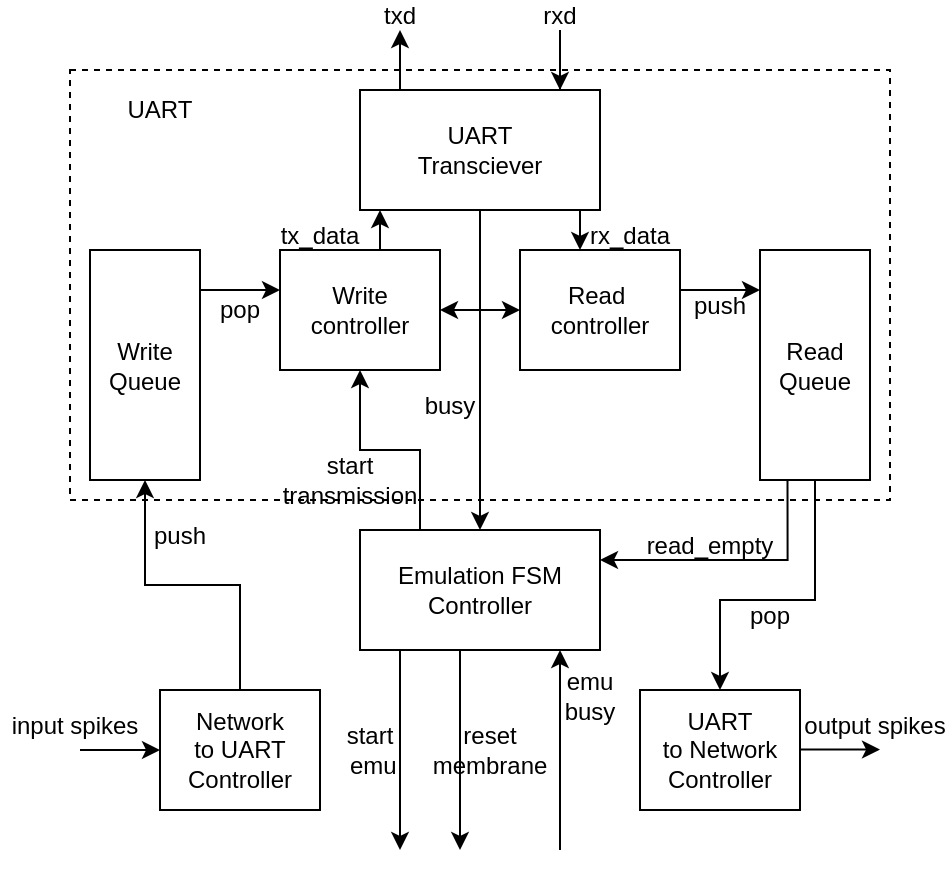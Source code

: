 <mxfile version="26.1.1">
  <diagram name="Page-1" id="N-66JhWDivGD9RfXSekK">
    <mxGraphModel dx="819" dy="453" grid="1" gridSize="5" guides="1" tooltips="1" connect="1" arrows="1" fold="1" page="1" pageScale="1" pageWidth="850" pageHeight="1100" math="0" shadow="0">
      <root>
        <mxCell id="0" />
        <mxCell id="1" parent="0" />
        <mxCell id="RRzIoH8kN4mmtfsmMlXw-22" style="edgeStyle=orthogonalEdgeStyle;rounded=0;orthogonalLoop=1;jettySize=auto;html=1;exitX=0.5;exitY=1;exitDx=0;exitDy=0;entryX=0.5;entryY=0;entryDx=0;entryDy=0;" edge="1" parent="1" source="RRzIoH8kN4mmtfsmMlXw-1" target="RRzIoH8kN4mmtfsmMlXw-19">
          <mxGeometry relative="1" as="geometry" />
        </mxCell>
        <mxCell id="RRzIoH8kN4mmtfsmMlXw-23" style="edgeStyle=orthogonalEdgeStyle;rounded=0;orthogonalLoop=1;jettySize=auto;html=1;exitX=0.5;exitY=1;exitDx=0;exitDy=0;entryX=1;entryY=0.5;entryDx=0;entryDy=0;" edge="1" parent="1" source="RRzIoH8kN4mmtfsmMlXw-1" target="RRzIoH8kN4mmtfsmMlXw-3">
          <mxGeometry relative="1" as="geometry" />
        </mxCell>
        <mxCell id="RRzIoH8kN4mmtfsmMlXw-24" style="edgeStyle=orthogonalEdgeStyle;rounded=0;orthogonalLoop=1;jettySize=auto;html=1;exitX=0.5;exitY=1;exitDx=0;exitDy=0;entryX=0;entryY=0.5;entryDx=0;entryDy=0;" edge="1" parent="1" source="RRzIoH8kN4mmtfsmMlXw-1" target="RRzIoH8kN4mmtfsmMlXw-2">
          <mxGeometry relative="1" as="geometry" />
        </mxCell>
        <mxCell id="RRzIoH8kN4mmtfsmMlXw-1" value="&lt;div&gt;UART&lt;/div&gt;&lt;div&gt;Transciever&lt;/div&gt;" style="rounded=0;whiteSpace=wrap;html=1;" vertex="1" parent="1">
          <mxGeometry x="340" y="260" width="120" height="60" as="geometry" />
        </mxCell>
        <mxCell id="RRzIoH8kN4mmtfsmMlXw-2" value="&lt;div&gt;Read&amp;nbsp;&lt;/div&gt;&lt;div&gt;controller&lt;/div&gt;" style="rounded=0;whiteSpace=wrap;html=1;" vertex="1" parent="1">
          <mxGeometry x="420" y="340" width="80" height="60" as="geometry" />
        </mxCell>
        <mxCell id="RRzIoH8kN4mmtfsmMlXw-3" value="&lt;div&gt;Write&lt;/div&gt;&lt;div&gt;controller&lt;/div&gt;" style="rounded=0;whiteSpace=wrap;html=1;" vertex="1" parent="1">
          <mxGeometry x="300" y="340" width="80" height="60" as="geometry" />
        </mxCell>
        <mxCell id="RRzIoH8kN4mmtfsmMlXw-20" style="edgeStyle=orthogonalEdgeStyle;rounded=0;orthogonalLoop=1;jettySize=auto;html=1;exitX=0.25;exitY=1;exitDx=0;exitDy=0;entryX=1;entryY=0.25;entryDx=0;entryDy=0;" edge="1" parent="1" source="RRzIoH8kN4mmtfsmMlXw-4" target="RRzIoH8kN4mmtfsmMlXw-19">
          <mxGeometry relative="1" as="geometry" />
        </mxCell>
        <mxCell id="RRzIoH8kN4mmtfsmMlXw-33" style="edgeStyle=orthogonalEdgeStyle;rounded=0;orthogonalLoop=1;jettySize=auto;html=1;exitX=0.5;exitY=1;exitDx=0;exitDy=0;entryX=0.5;entryY=0;entryDx=0;entryDy=0;" edge="1" parent="1" source="RRzIoH8kN4mmtfsmMlXw-4" target="RRzIoH8kN4mmtfsmMlXw-32">
          <mxGeometry relative="1" as="geometry">
            <Array as="points">
              <mxPoint x="568" y="515" />
              <mxPoint x="520" y="515" />
            </Array>
          </mxGeometry>
        </mxCell>
        <mxCell id="RRzIoH8kN4mmtfsmMlXw-4" value="&lt;div&gt;Read&lt;/div&gt;&lt;div&gt;Queue&lt;/div&gt;" style="rounded=0;whiteSpace=wrap;html=1;" vertex="1" parent="1">
          <mxGeometry x="540" y="340" width="55" height="115" as="geometry" />
        </mxCell>
        <mxCell id="RRzIoH8kN4mmtfsmMlXw-6" value="Write&lt;div&gt;Queue&lt;/div&gt;" style="rounded=0;whiteSpace=wrap;html=1;" vertex="1" parent="1">
          <mxGeometry x="205" y="340" width="55" height="115" as="geometry" />
        </mxCell>
        <mxCell id="RRzIoH8kN4mmtfsmMlXw-8" value="" style="endArrow=classic;html=1;rounded=0;" edge="1" parent="1">
          <mxGeometry width="50" height="50" relative="1" as="geometry">
            <mxPoint x="260" y="360" as="sourcePoint" />
            <mxPoint x="300" y="360" as="targetPoint" />
          </mxGeometry>
        </mxCell>
        <mxCell id="RRzIoH8kN4mmtfsmMlXw-9" value="pop" style="text;html=1;align=center;verticalAlign=middle;whiteSpace=wrap;rounded=0;" vertex="1" parent="1">
          <mxGeometry x="265" y="362.5" width="30" height="15" as="geometry" />
        </mxCell>
        <mxCell id="RRzIoH8kN4mmtfsmMlXw-10" value="" style="endArrow=classic;html=1;rounded=0;" edge="1" parent="1">
          <mxGeometry width="50" height="50" relative="1" as="geometry">
            <mxPoint x="500" y="360" as="sourcePoint" />
            <mxPoint x="540" y="360" as="targetPoint" />
          </mxGeometry>
        </mxCell>
        <mxCell id="RRzIoH8kN4mmtfsmMlXw-12" value="push" style="text;html=1;align=center;verticalAlign=middle;whiteSpace=wrap;rounded=0;" vertex="1" parent="1">
          <mxGeometry x="505" y="360" width="30" height="15" as="geometry" />
        </mxCell>
        <mxCell id="RRzIoH8kN4mmtfsmMlXw-14" value="UART" style="text;html=1;align=center;verticalAlign=middle;whiteSpace=wrap;rounded=0;" vertex="1" parent="1">
          <mxGeometry x="210" y="255" width="60" height="30" as="geometry" />
        </mxCell>
        <mxCell id="RRzIoH8kN4mmtfsmMlXw-15" value="" style="endArrow=classic;html=1;rounded=0;" edge="1" parent="1">
          <mxGeometry width="50" height="50" relative="1" as="geometry">
            <mxPoint x="350" y="340" as="sourcePoint" />
            <mxPoint x="350" y="320" as="targetPoint" />
          </mxGeometry>
        </mxCell>
        <mxCell id="RRzIoH8kN4mmtfsmMlXw-16" value="tx_data" style="text;html=1;align=center;verticalAlign=middle;whiteSpace=wrap;rounded=0;" vertex="1" parent="1">
          <mxGeometry x="305" y="325" width="30" height="15" as="geometry" />
        </mxCell>
        <mxCell id="RRzIoH8kN4mmtfsmMlXw-17" value="" style="endArrow=classic;html=1;rounded=0;" edge="1" parent="1">
          <mxGeometry width="50" height="50" relative="1" as="geometry">
            <mxPoint x="450" y="320" as="sourcePoint" />
            <mxPoint x="450" y="340" as="targetPoint" />
          </mxGeometry>
        </mxCell>
        <mxCell id="RRzIoH8kN4mmtfsmMlXw-18" value="rx_data" style="text;html=1;align=center;verticalAlign=middle;whiteSpace=wrap;rounded=0;" vertex="1" parent="1">
          <mxGeometry x="460" y="325" width="30" height="15" as="geometry" />
        </mxCell>
        <mxCell id="RRzIoH8kN4mmtfsmMlXw-54" style="edgeStyle=orthogonalEdgeStyle;rounded=0;orthogonalLoop=1;jettySize=auto;html=1;exitX=0.25;exitY=0;exitDx=0;exitDy=0;entryX=0.5;entryY=1;entryDx=0;entryDy=0;" edge="1" parent="1" source="RRzIoH8kN4mmtfsmMlXw-19" target="RRzIoH8kN4mmtfsmMlXw-3">
          <mxGeometry relative="1" as="geometry" />
        </mxCell>
        <mxCell id="RRzIoH8kN4mmtfsmMlXw-19" value="Emulation FSM Controller" style="rounded=0;whiteSpace=wrap;html=1;" vertex="1" parent="1">
          <mxGeometry x="340" y="480" width="120" height="60" as="geometry" />
        </mxCell>
        <mxCell id="RRzIoH8kN4mmtfsmMlXw-21" value="read_empty" style="text;html=1;align=center;verticalAlign=middle;whiteSpace=wrap;rounded=0;" vertex="1" parent="1">
          <mxGeometry x="500" y="480" width="30" height="15" as="geometry" />
        </mxCell>
        <mxCell id="RRzIoH8kN4mmtfsmMlXw-25" value="busy" style="text;html=1;align=center;verticalAlign=middle;whiteSpace=wrap;rounded=0;" vertex="1" parent="1">
          <mxGeometry x="370" y="410" width="30" height="15" as="geometry" />
        </mxCell>
        <mxCell id="RRzIoH8kN4mmtfsmMlXw-27" style="edgeStyle=orthogonalEdgeStyle;rounded=0;orthogonalLoop=1;jettySize=auto;html=1;exitX=0.5;exitY=0;exitDx=0;exitDy=0;entryX=0.5;entryY=1;entryDx=0;entryDy=0;" edge="1" parent="1" source="RRzIoH8kN4mmtfsmMlXw-26" target="RRzIoH8kN4mmtfsmMlXw-6">
          <mxGeometry relative="1" as="geometry" />
        </mxCell>
        <mxCell id="RRzIoH8kN4mmtfsmMlXw-26" value="&lt;div&gt;Network&lt;/div&gt;&lt;div&gt;to UART&lt;/div&gt;&lt;div&gt;Controller&lt;/div&gt;" style="rounded=0;whiteSpace=wrap;html=1;" vertex="1" parent="1">
          <mxGeometry x="240" y="560" width="80" height="60" as="geometry" />
        </mxCell>
        <mxCell id="RRzIoH8kN4mmtfsmMlXw-28" value="push" style="text;html=1;align=center;verticalAlign=middle;whiteSpace=wrap;rounded=0;" vertex="1" parent="1">
          <mxGeometry x="235" y="475" width="30" height="15" as="geometry" />
        </mxCell>
        <mxCell id="RRzIoH8kN4mmtfsmMlXw-29" value="" style="endArrow=classic;html=1;rounded=0;" edge="1" parent="1">
          <mxGeometry width="50" height="50" relative="1" as="geometry">
            <mxPoint x="200" y="590" as="sourcePoint" />
            <mxPoint x="240" y="590" as="targetPoint" />
          </mxGeometry>
        </mxCell>
        <mxCell id="RRzIoH8kN4mmtfsmMlXw-30" value="input spikes" style="text;html=1;align=center;verticalAlign=middle;whiteSpace=wrap;rounded=0;" vertex="1" parent="1">
          <mxGeometry x="160" y="570" width="75" height="15" as="geometry" />
        </mxCell>
        <mxCell id="RRzIoH8kN4mmtfsmMlXw-32" value="&lt;div&gt;UART&lt;/div&gt;&lt;div&gt;to Network&lt;/div&gt;&lt;div&gt;Controller&lt;/div&gt;" style="rounded=0;whiteSpace=wrap;html=1;" vertex="1" parent="1">
          <mxGeometry x="480" y="560" width="80" height="60" as="geometry" />
        </mxCell>
        <mxCell id="RRzIoH8kN4mmtfsmMlXw-34" value="pop" style="text;html=1;align=center;verticalAlign=middle;whiteSpace=wrap;rounded=0;" vertex="1" parent="1">
          <mxGeometry x="530" y="515" width="30" height="15" as="geometry" />
        </mxCell>
        <mxCell id="RRzIoH8kN4mmtfsmMlXw-37" value="" style="endArrow=classic;html=1;rounded=0;" edge="1" parent="1">
          <mxGeometry width="50" height="50" relative="1" as="geometry">
            <mxPoint x="560" y="589.8" as="sourcePoint" />
            <mxPoint x="600" y="589.8" as="targetPoint" />
          </mxGeometry>
        </mxCell>
        <mxCell id="RRzIoH8kN4mmtfsmMlXw-38" value="output spikes" style="text;html=1;align=center;verticalAlign=middle;whiteSpace=wrap;rounded=0;" vertex="1" parent="1">
          <mxGeometry x="560" y="570" width="75" height="15" as="geometry" />
        </mxCell>
        <mxCell id="RRzIoH8kN4mmtfsmMlXw-39" value="" style="endArrow=classic;html=1;rounded=0;exitX=0.25;exitY=1;exitDx=0;exitDy=0;" edge="1" parent="1">
          <mxGeometry width="50" height="50" relative="1" as="geometry">
            <mxPoint x="360" y="540" as="sourcePoint" />
            <mxPoint x="360" y="640" as="targetPoint" />
          </mxGeometry>
        </mxCell>
        <mxCell id="RRzIoH8kN4mmtfsmMlXw-40" value="&lt;div&gt;start&lt;/div&gt;&lt;div&gt;&amp;nbsp;emu&lt;/div&gt;" style="text;html=1;align=center;verticalAlign=middle;whiteSpace=wrap;rounded=0;" vertex="1" parent="1">
          <mxGeometry x="330" y="582.5" width="30" height="15" as="geometry" />
        </mxCell>
        <mxCell id="RRzIoH8kN4mmtfsmMlXw-43" value="" style="endArrow=classic;html=1;rounded=0;exitX=0.25;exitY=1;exitDx=0;exitDy=0;" edge="1" parent="1">
          <mxGeometry width="50" height="50" relative="1" as="geometry">
            <mxPoint x="390" y="540" as="sourcePoint" />
            <mxPoint x="390" y="640" as="targetPoint" />
          </mxGeometry>
        </mxCell>
        <mxCell id="RRzIoH8kN4mmtfsmMlXw-44" value="&lt;div&gt;reset&lt;/div&gt;&lt;div&gt;membrane&lt;/div&gt;" style="text;html=1;align=center;verticalAlign=middle;whiteSpace=wrap;rounded=0;" vertex="1" parent="1">
          <mxGeometry x="390" y="582.5" width="30" height="15" as="geometry" />
        </mxCell>
        <mxCell id="RRzIoH8kN4mmtfsmMlXw-46" value="" style="endArrow=classic;html=1;rounded=0;exitX=0.25;exitY=1;exitDx=0;exitDy=0;" edge="1" parent="1">
          <mxGeometry width="50" height="50" relative="1" as="geometry">
            <mxPoint x="440" y="640" as="sourcePoint" />
            <mxPoint x="440" y="540" as="targetPoint" />
          </mxGeometry>
        </mxCell>
        <mxCell id="RRzIoH8kN4mmtfsmMlXw-47" value="&lt;div&gt;emu&lt;/div&gt;&lt;div&gt;busy&lt;/div&gt;" style="text;html=1;align=center;verticalAlign=middle;whiteSpace=wrap;rounded=0;" vertex="1" parent="1">
          <mxGeometry x="440" y="555" width="30" height="15" as="geometry" />
        </mxCell>
        <mxCell id="RRzIoH8kN4mmtfsmMlXw-48" value="" style="rounded=0;whiteSpace=wrap;html=1;fillColor=none;dashed=1;" vertex="1" parent="1">
          <mxGeometry x="195" y="250" width="410" height="215" as="geometry" />
        </mxCell>
        <mxCell id="RRzIoH8kN4mmtfsmMlXw-49" value="" style="endArrow=classic;html=1;rounded=0;" edge="1" parent="1">
          <mxGeometry width="50" height="50" relative="1" as="geometry">
            <mxPoint x="360" y="260" as="sourcePoint" />
            <mxPoint x="360" y="230" as="targetPoint" />
          </mxGeometry>
        </mxCell>
        <mxCell id="RRzIoH8kN4mmtfsmMlXw-50" value="" style="endArrow=classic;html=1;rounded=0;" edge="1" parent="1">
          <mxGeometry width="50" height="50" relative="1" as="geometry">
            <mxPoint x="440" y="260" as="sourcePoint" />
            <mxPoint x="440" y="260" as="targetPoint" />
            <Array as="points">
              <mxPoint x="440" y="230" />
            </Array>
          </mxGeometry>
        </mxCell>
        <mxCell id="RRzIoH8kN4mmtfsmMlXw-51" value="txd" style="text;html=1;align=center;verticalAlign=middle;whiteSpace=wrap;rounded=0;" vertex="1" parent="1">
          <mxGeometry x="345" y="215" width="30" height="15" as="geometry" />
        </mxCell>
        <mxCell id="RRzIoH8kN4mmtfsmMlXw-52" value="rxd" style="text;html=1;align=center;verticalAlign=middle;whiteSpace=wrap;rounded=0;" vertex="1" parent="1">
          <mxGeometry x="425" y="215" width="30" height="15" as="geometry" />
        </mxCell>
        <mxCell id="RRzIoH8kN4mmtfsmMlXw-55" value="start transmission" style="text;html=1;align=center;verticalAlign=middle;whiteSpace=wrap;rounded=0;" vertex="1" parent="1">
          <mxGeometry x="320" y="445" width="30" height="20" as="geometry" />
        </mxCell>
      </root>
    </mxGraphModel>
  </diagram>
</mxfile>

